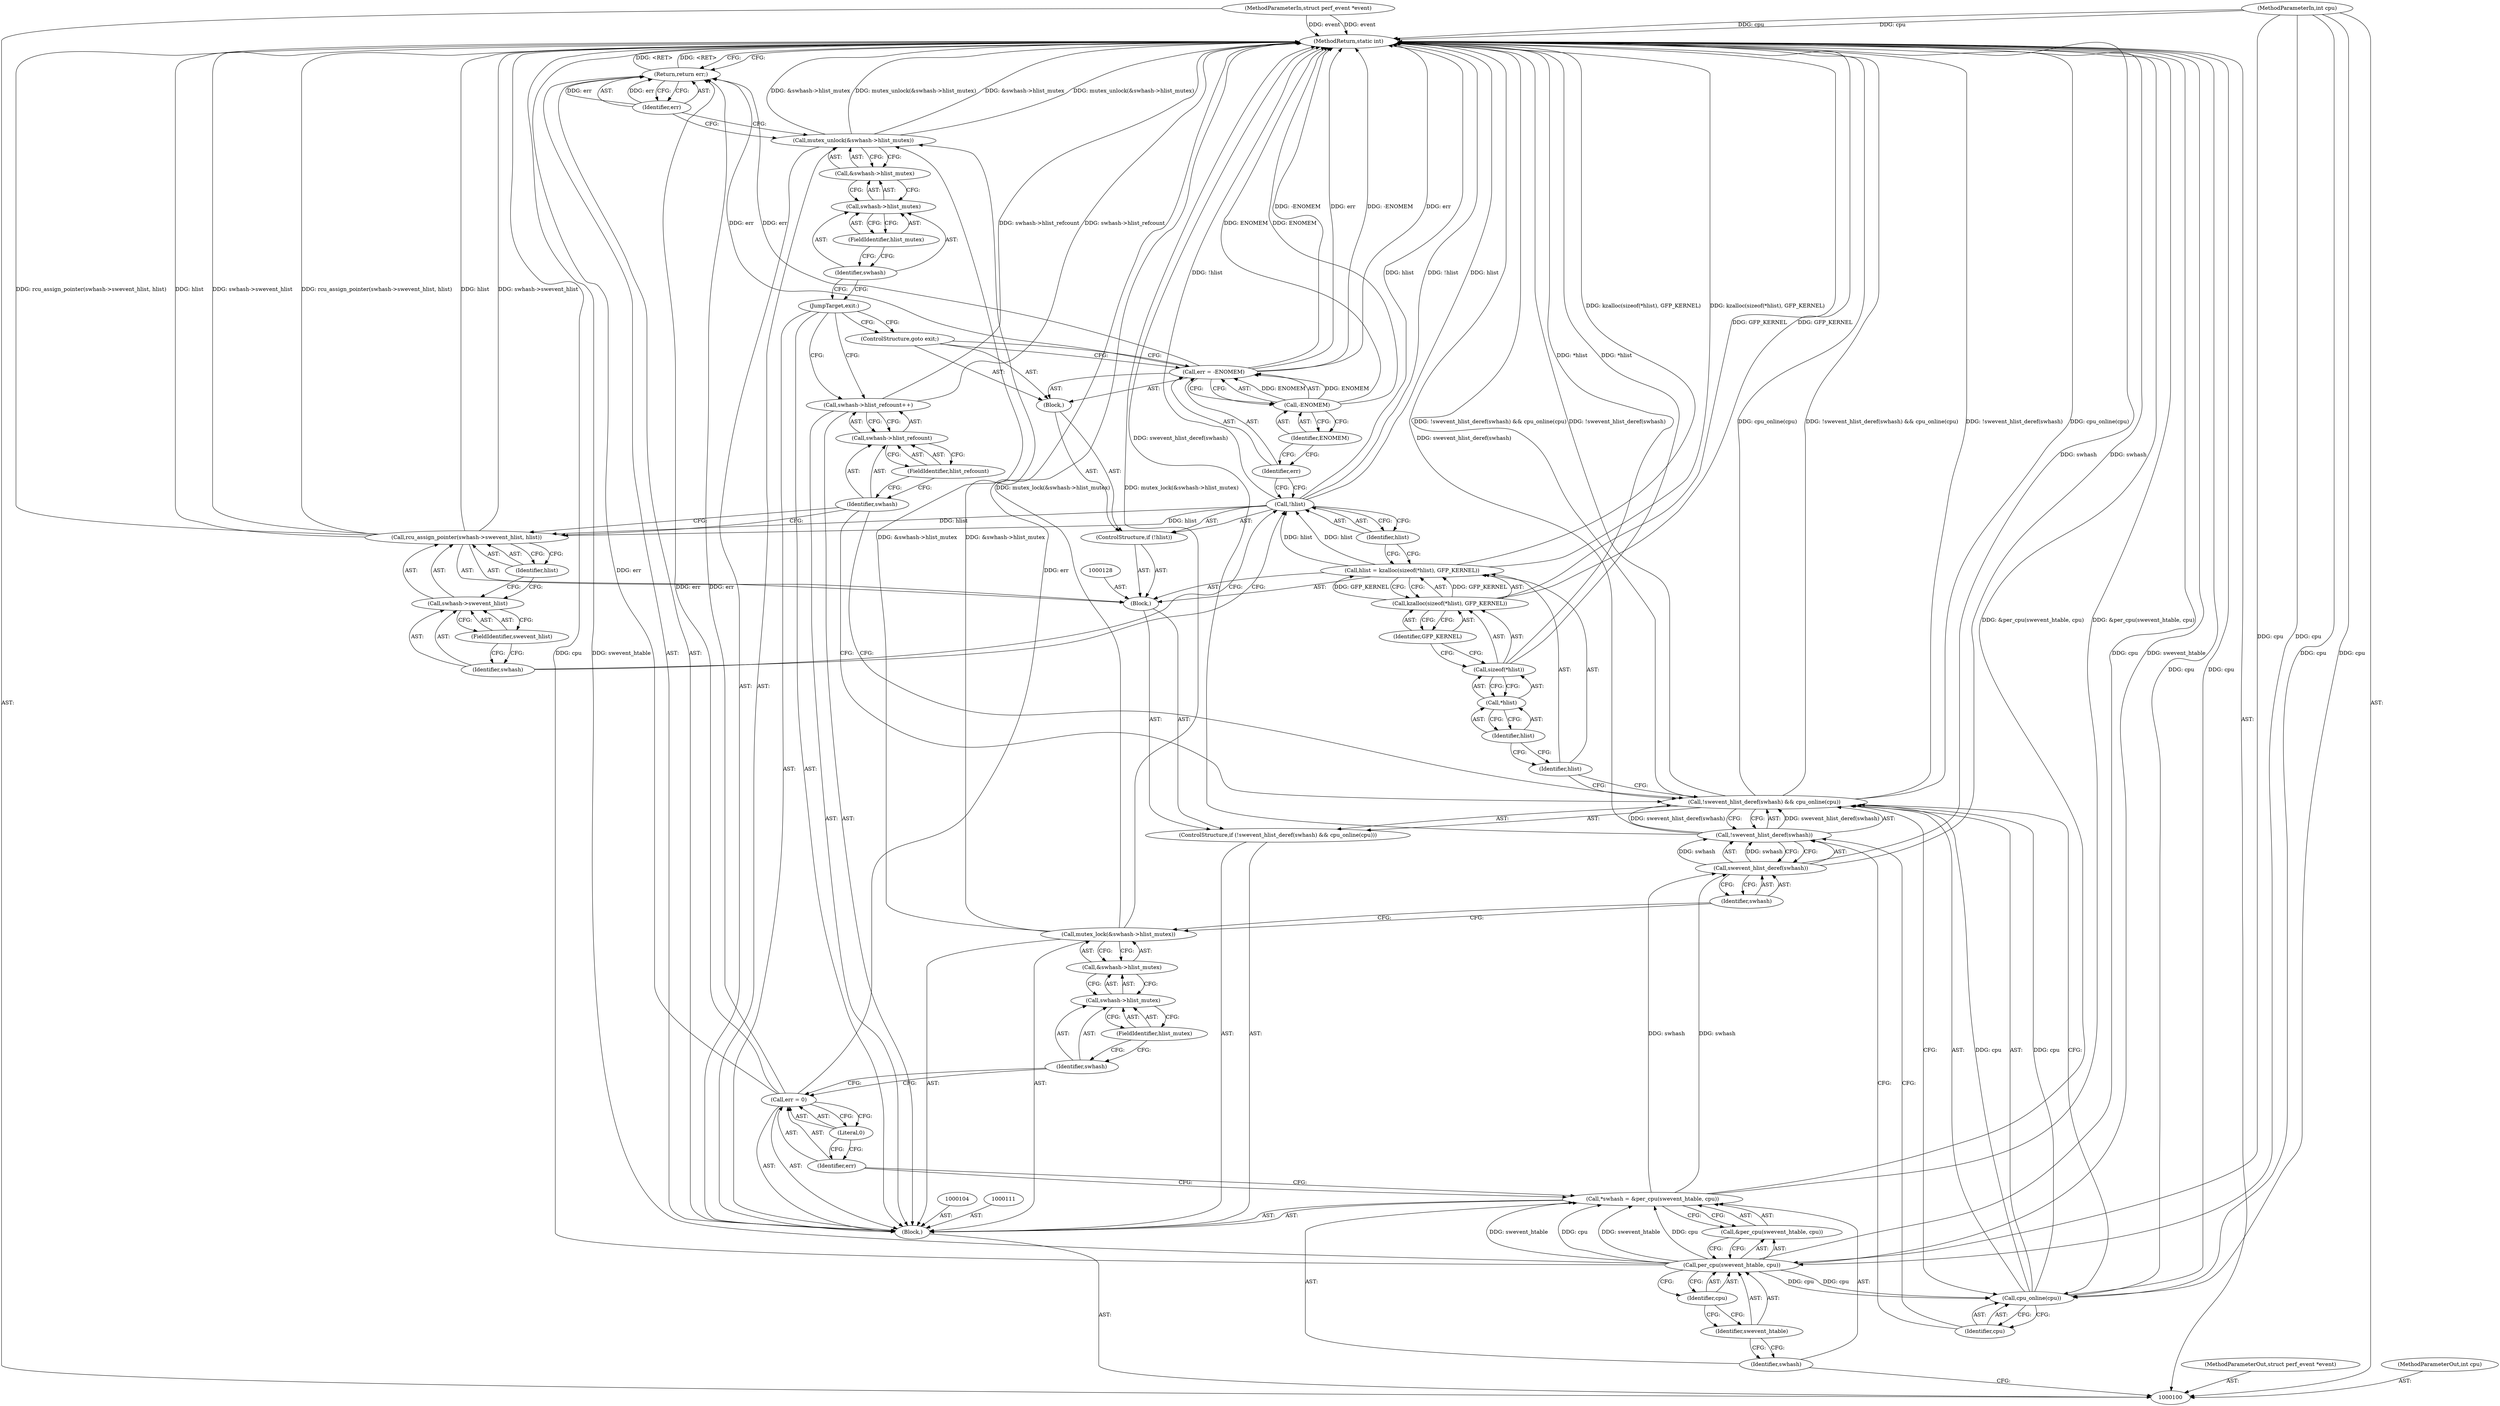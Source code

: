digraph "0_linux_12ca6ad2e3a896256f086497a7c7406a547ee373_2" {
"1000162" [label="(MethodReturn,static int)"];
"1000101" [label="(MethodParameterIn,struct perf_event *event)"];
"1000241" [label="(MethodParameterOut,struct perf_event *event)"];
"1000102" [label="(MethodParameterIn,int cpu)"];
"1000242" [label="(MethodParameterOut,int cpu)"];
"1000131" [label="(Call,kzalloc(sizeof(*hlist), GFP_KERNEL))"];
"1000132" [label="(Call,sizeof(*hlist))"];
"1000129" [label="(Call,hlist = kzalloc(sizeof(*hlist), GFP_KERNEL))"];
"1000130" [label="(Identifier,hlist)"];
"1000133" [label="(Call,*hlist)"];
"1000134" [label="(Identifier,hlist)"];
"1000135" [label="(Identifier,GFP_KERNEL)"];
"1000139" [label="(Block,)"];
"1000136" [label="(ControlStructure,if (!hlist))"];
"1000137" [label="(Call,!hlist)"];
"1000138" [label="(Identifier,hlist)"];
"1000143" [label="(Identifier,ENOMEM)"];
"1000140" [label="(Call,err = -ENOMEM)"];
"1000141" [label="(Identifier,err)"];
"1000142" [label="(Call,-ENOMEM)"];
"1000144" [label="(ControlStructure,goto exit;)"];
"1000145" [label="(Call,rcu_assign_pointer(swhash->swevent_hlist, hlist))"];
"1000146" [label="(Call,swhash->swevent_hlist)"];
"1000147" [label="(Identifier,swhash)"];
"1000148" [label="(FieldIdentifier,swevent_hlist)"];
"1000149" [label="(Identifier,hlist)"];
"1000150" [label="(Call,swhash->hlist_refcount++)"];
"1000151" [label="(Call,swhash->hlist_refcount)"];
"1000152" [label="(Identifier,swhash)"];
"1000153" [label="(FieldIdentifier,hlist_refcount)"];
"1000154" [label="(JumpTarget,exit:)"];
"1000155" [label="(Call,mutex_unlock(&swhash->hlist_mutex))"];
"1000156" [label="(Call,&swhash->hlist_mutex)"];
"1000157" [label="(Call,swhash->hlist_mutex)"];
"1000158" [label="(Identifier,swhash)"];
"1000159" [label="(FieldIdentifier,hlist_mutex)"];
"1000103" [label="(Block,)"];
"1000160" [label="(Return,return err;)"];
"1000161" [label="(Identifier,err)"];
"1000105" [label="(Call,*swhash = &per_cpu(swevent_htable, cpu))"];
"1000106" [label="(Identifier,swhash)"];
"1000107" [label="(Call,&per_cpu(swevent_htable, cpu))"];
"1000108" [label="(Call,per_cpu(swevent_htable, cpu))"];
"1000109" [label="(Identifier,swevent_htable)"];
"1000110" [label="(Identifier,cpu)"];
"1000114" [label="(Literal,0)"];
"1000112" [label="(Call,err = 0)"];
"1000113" [label="(Identifier,err)"];
"1000116" [label="(Call,&swhash->hlist_mutex)"];
"1000117" [label="(Call,swhash->hlist_mutex)"];
"1000118" [label="(Identifier,swhash)"];
"1000115" [label="(Call,mutex_lock(&swhash->hlist_mutex))"];
"1000119" [label="(FieldIdentifier,hlist_mutex)"];
"1000120" [label="(ControlStructure,if (!swevent_hlist_deref(swhash) && cpu_online(cpu)))"];
"1000124" [label="(Identifier,swhash)"];
"1000125" [label="(Call,cpu_online(cpu))"];
"1000126" [label="(Identifier,cpu)"];
"1000121" [label="(Call,!swevent_hlist_deref(swhash) && cpu_online(cpu))"];
"1000122" [label="(Call,!swevent_hlist_deref(swhash))"];
"1000123" [label="(Call,swevent_hlist_deref(swhash))"];
"1000127" [label="(Block,)"];
"1000162" -> "1000100"  [label="AST: "];
"1000162" -> "1000160"  [label="CFG: "];
"1000125" -> "1000162"  [label="DDG: cpu"];
"1000140" -> "1000162"  [label="DDG: -ENOMEM"];
"1000140" -> "1000162"  [label="DDG: err"];
"1000121" -> "1000162"  [label="DDG: cpu_online(cpu)"];
"1000121" -> "1000162"  [label="DDG: !swevent_hlist_deref(swhash) && cpu_online(cpu)"];
"1000121" -> "1000162"  [label="DDG: !swevent_hlist_deref(swhash)"];
"1000145" -> "1000162"  [label="DDG: hlist"];
"1000145" -> "1000162"  [label="DDG: swhash->swevent_hlist"];
"1000145" -> "1000162"  [label="DDG: rcu_assign_pointer(swhash->swevent_hlist, hlist)"];
"1000105" -> "1000162"  [label="DDG: &per_cpu(swevent_htable, cpu)"];
"1000150" -> "1000162"  [label="DDG: swhash->hlist_refcount"];
"1000122" -> "1000162"  [label="DDG: swevent_hlist_deref(swhash)"];
"1000155" -> "1000162"  [label="DDG: mutex_unlock(&swhash->hlist_mutex)"];
"1000155" -> "1000162"  [label="DDG: &swhash->hlist_mutex"];
"1000115" -> "1000162"  [label="DDG: mutex_lock(&swhash->hlist_mutex)"];
"1000132" -> "1000162"  [label="DDG: *hlist"];
"1000102" -> "1000162"  [label="DDG: cpu"];
"1000131" -> "1000162"  [label="DDG: GFP_KERNEL"];
"1000112" -> "1000162"  [label="DDG: err"];
"1000101" -> "1000162"  [label="DDG: event"];
"1000108" -> "1000162"  [label="DDG: cpu"];
"1000108" -> "1000162"  [label="DDG: swevent_htable"];
"1000142" -> "1000162"  [label="DDG: ENOMEM"];
"1000137" -> "1000162"  [label="DDG: hlist"];
"1000137" -> "1000162"  [label="DDG: !hlist"];
"1000129" -> "1000162"  [label="DDG: kzalloc(sizeof(*hlist), GFP_KERNEL)"];
"1000123" -> "1000162"  [label="DDG: swhash"];
"1000160" -> "1000162"  [label="DDG: <RET>"];
"1000101" -> "1000100"  [label="AST: "];
"1000101" -> "1000162"  [label="DDG: event"];
"1000241" -> "1000100"  [label="AST: "];
"1000102" -> "1000100"  [label="AST: "];
"1000102" -> "1000162"  [label="DDG: cpu"];
"1000102" -> "1000108"  [label="DDG: cpu"];
"1000102" -> "1000125"  [label="DDG: cpu"];
"1000242" -> "1000100"  [label="AST: "];
"1000131" -> "1000129"  [label="AST: "];
"1000131" -> "1000135"  [label="CFG: "];
"1000132" -> "1000131"  [label="AST: "];
"1000135" -> "1000131"  [label="AST: "];
"1000129" -> "1000131"  [label="CFG: "];
"1000131" -> "1000162"  [label="DDG: GFP_KERNEL"];
"1000131" -> "1000129"  [label="DDG: GFP_KERNEL"];
"1000132" -> "1000131"  [label="AST: "];
"1000132" -> "1000133"  [label="CFG: "];
"1000133" -> "1000132"  [label="AST: "];
"1000135" -> "1000132"  [label="CFG: "];
"1000132" -> "1000162"  [label="DDG: *hlist"];
"1000129" -> "1000127"  [label="AST: "];
"1000129" -> "1000131"  [label="CFG: "];
"1000130" -> "1000129"  [label="AST: "];
"1000131" -> "1000129"  [label="AST: "];
"1000138" -> "1000129"  [label="CFG: "];
"1000129" -> "1000162"  [label="DDG: kzalloc(sizeof(*hlist), GFP_KERNEL)"];
"1000131" -> "1000129"  [label="DDG: GFP_KERNEL"];
"1000129" -> "1000137"  [label="DDG: hlist"];
"1000130" -> "1000129"  [label="AST: "];
"1000130" -> "1000121"  [label="CFG: "];
"1000134" -> "1000130"  [label="CFG: "];
"1000133" -> "1000132"  [label="AST: "];
"1000133" -> "1000134"  [label="CFG: "];
"1000134" -> "1000133"  [label="AST: "];
"1000132" -> "1000133"  [label="CFG: "];
"1000134" -> "1000133"  [label="AST: "];
"1000134" -> "1000130"  [label="CFG: "];
"1000133" -> "1000134"  [label="CFG: "];
"1000135" -> "1000131"  [label="AST: "];
"1000135" -> "1000132"  [label="CFG: "];
"1000131" -> "1000135"  [label="CFG: "];
"1000139" -> "1000136"  [label="AST: "];
"1000140" -> "1000139"  [label="AST: "];
"1000144" -> "1000139"  [label="AST: "];
"1000136" -> "1000127"  [label="AST: "];
"1000137" -> "1000136"  [label="AST: "];
"1000139" -> "1000136"  [label="AST: "];
"1000137" -> "1000136"  [label="AST: "];
"1000137" -> "1000138"  [label="CFG: "];
"1000138" -> "1000137"  [label="AST: "];
"1000141" -> "1000137"  [label="CFG: "];
"1000147" -> "1000137"  [label="CFG: "];
"1000137" -> "1000162"  [label="DDG: hlist"];
"1000137" -> "1000162"  [label="DDG: !hlist"];
"1000129" -> "1000137"  [label="DDG: hlist"];
"1000137" -> "1000145"  [label="DDG: hlist"];
"1000138" -> "1000137"  [label="AST: "];
"1000138" -> "1000129"  [label="CFG: "];
"1000137" -> "1000138"  [label="CFG: "];
"1000143" -> "1000142"  [label="AST: "];
"1000143" -> "1000141"  [label="CFG: "];
"1000142" -> "1000143"  [label="CFG: "];
"1000140" -> "1000139"  [label="AST: "];
"1000140" -> "1000142"  [label="CFG: "];
"1000141" -> "1000140"  [label="AST: "];
"1000142" -> "1000140"  [label="AST: "];
"1000144" -> "1000140"  [label="CFG: "];
"1000140" -> "1000162"  [label="DDG: -ENOMEM"];
"1000140" -> "1000162"  [label="DDG: err"];
"1000142" -> "1000140"  [label="DDG: ENOMEM"];
"1000140" -> "1000160"  [label="DDG: err"];
"1000141" -> "1000140"  [label="AST: "];
"1000141" -> "1000137"  [label="CFG: "];
"1000143" -> "1000141"  [label="CFG: "];
"1000142" -> "1000140"  [label="AST: "];
"1000142" -> "1000143"  [label="CFG: "];
"1000143" -> "1000142"  [label="AST: "];
"1000140" -> "1000142"  [label="CFG: "];
"1000142" -> "1000162"  [label="DDG: ENOMEM"];
"1000142" -> "1000140"  [label="DDG: ENOMEM"];
"1000144" -> "1000139"  [label="AST: "];
"1000144" -> "1000140"  [label="CFG: "];
"1000154" -> "1000144"  [label="CFG: "];
"1000145" -> "1000127"  [label="AST: "];
"1000145" -> "1000149"  [label="CFG: "];
"1000146" -> "1000145"  [label="AST: "];
"1000149" -> "1000145"  [label="AST: "];
"1000152" -> "1000145"  [label="CFG: "];
"1000145" -> "1000162"  [label="DDG: hlist"];
"1000145" -> "1000162"  [label="DDG: swhash->swevent_hlist"];
"1000145" -> "1000162"  [label="DDG: rcu_assign_pointer(swhash->swevent_hlist, hlist)"];
"1000137" -> "1000145"  [label="DDG: hlist"];
"1000146" -> "1000145"  [label="AST: "];
"1000146" -> "1000148"  [label="CFG: "];
"1000147" -> "1000146"  [label="AST: "];
"1000148" -> "1000146"  [label="AST: "];
"1000149" -> "1000146"  [label="CFG: "];
"1000147" -> "1000146"  [label="AST: "];
"1000147" -> "1000137"  [label="CFG: "];
"1000148" -> "1000147"  [label="CFG: "];
"1000148" -> "1000146"  [label="AST: "];
"1000148" -> "1000147"  [label="CFG: "];
"1000146" -> "1000148"  [label="CFG: "];
"1000149" -> "1000145"  [label="AST: "];
"1000149" -> "1000146"  [label="CFG: "];
"1000145" -> "1000149"  [label="CFG: "];
"1000150" -> "1000103"  [label="AST: "];
"1000150" -> "1000151"  [label="CFG: "];
"1000151" -> "1000150"  [label="AST: "];
"1000154" -> "1000150"  [label="CFG: "];
"1000150" -> "1000162"  [label="DDG: swhash->hlist_refcount"];
"1000151" -> "1000150"  [label="AST: "];
"1000151" -> "1000153"  [label="CFG: "];
"1000152" -> "1000151"  [label="AST: "];
"1000153" -> "1000151"  [label="AST: "];
"1000150" -> "1000151"  [label="CFG: "];
"1000152" -> "1000151"  [label="AST: "];
"1000152" -> "1000145"  [label="CFG: "];
"1000152" -> "1000121"  [label="CFG: "];
"1000153" -> "1000152"  [label="CFG: "];
"1000153" -> "1000151"  [label="AST: "];
"1000153" -> "1000152"  [label="CFG: "];
"1000151" -> "1000153"  [label="CFG: "];
"1000154" -> "1000103"  [label="AST: "];
"1000154" -> "1000150"  [label="CFG: "];
"1000154" -> "1000144"  [label="CFG: "];
"1000158" -> "1000154"  [label="CFG: "];
"1000155" -> "1000103"  [label="AST: "];
"1000155" -> "1000156"  [label="CFG: "];
"1000156" -> "1000155"  [label="AST: "];
"1000161" -> "1000155"  [label="CFG: "];
"1000155" -> "1000162"  [label="DDG: mutex_unlock(&swhash->hlist_mutex)"];
"1000155" -> "1000162"  [label="DDG: &swhash->hlist_mutex"];
"1000115" -> "1000155"  [label="DDG: &swhash->hlist_mutex"];
"1000156" -> "1000155"  [label="AST: "];
"1000156" -> "1000157"  [label="CFG: "];
"1000157" -> "1000156"  [label="AST: "];
"1000155" -> "1000156"  [label="CFG: "];
"1000157" -> "1000156"  [label="AST: "];
"1000157" -> "1000159"  [label="CFG: "];
"1000158" -> "1000157"  [label="AST: "];
"1000159" -> "1000157"  [label="AST: "];
"1000156" -> "1000157"  [label="CFG: "];
"1000158" -> "1000157"  [label="AST: "];
"1000158" -> "1000154"  [label="CFG: "];
"1000159" -> "1000158"  [label="CFG: "];
"1000159" -> "1000157"  [label="AST: "];
"1000159" -> "1000158"  [label="CFG: "];
"1000157" -> "1000159"  [label="CFG: "];
"1000103" -> "1000100"  [label="AST: "];
"1000104" -> "1000103"  [label="AST: "];
"1000105" -> "1000103"  [label="AST: "];
"1000111" -> "1000103"  [label="AST: "];
"1000112" -> "1000103"  [label="AST: "];
"1000115" -> "1000103"  [label="AST: "];
"1000120" -> "1000103"  [label="AST: "];
"1000150" -> "1000103"  [label="AST: "];
"1000154" -> "1000103"  [label="AST: "];
"1000155" -> "1000103"  [label="AST: "];
"1000160" -> "1000103"  [label="AST: "];
"1000160" -> "1000103"  [label="AST: "];
"1000160" -> "1000161"  [label="CFG: "];
"1000161" -> "1000160"  [label="AST: "];
"1000162" -> "1000160"  [label="CFG: "];
"1000160" -> "1000162"  [label="DDG: <RET>"];
"1000161" -> "1000160"  [label="DDG: err"];
"1000140" -> "1000160"  [label="DDG: err"];
"1000112" -> "1000160"  [label="DDG: err"];
"1000161" -> "1000160"  [label="AST: "];
"1000161" -> "1000155"  [label="CFG: "];
"1000160" -> "1000161"  [label="CFG: "];
"1000161" -> "1000160"  [label="DDG: err"];
"1000105" -> "1000103"  [label="AST: "];
"1000105" -> "1000107"  [label="CFG: "];
"1000106" -> "1000105"  [label="AST: "];
"1000107" -> "1000105"  [label="AST: "];
"1000113" -> "1000105"  [label="CFG: "];
"1000105" -> "1000162"  [label="DDG: &per_cpu(swevent_htable, cpu)"];
"1000108" -> "1000105"  [label="DDG: swevent_htable"];
"1000108" -> "1000105"  [label="DDG: cpu"];
"1000105" -> "1000123"  [label="DDG: swhash"];
"1000106" -> "1000105"  [label="AST: "];
"1000106" -> "1000100"  [label="CFG: "];
"1000109" -> "1000106"  [label="CFG: "];
"1000107" -> "1000105"  [label="AST: "];
"1000107" -> "1000108"  [label="CFG: "];
"1000108" -> "1000107"  [label="AST: "];
"1000105" -> "1000107"  [label="CFG: "];
"1000108" -> "1000107"  [label="AST: "];
"1000108" -> "1000110"  [label="CFG: "];
"1000109" -> "1000108"  [label="AST: "];
"1000110" -> "1000108"  [label="AST: "];
"1000107" -> "1000108"  [label="CFG: "];
"1000108" -> "1000162"  [label="DDG: cpu"];
"1000108" -> "1000162"  [label="DDG: swevent_htable"];
"1000108" -> "1000105"  [label="DDG: swevent_htable"];
"1000108" -> "1000105"  [label="DDG: cpu"];
"1000102" -> "1000108"  [label="DDG: cpu"];
"1000108" -> "1000125"  [label="DDG: cpu"];
"1000109" -> "1000108"  [label="AST: "];
"1000109" -> "1000106"  [label="CFG: "];
"1000110" -> "1000109"  [label="CFG: "];
"1000110" -> "1000108"  [label="AST: "];
"1000110" -> "1000109"  [label="CFG: "];
"1000108" -> "1000110"  [label="CFG: "];
"1000114" -> "1000112"  [label="AST: "];
"1000114" -> "1000113"  [label="CFG: "];
"1000112" -> "1000114"  [label="CFG: "];
"1000112" -> "1000103"  [label="AST: "];
"1000112" -> "1000114"  [label="CFG: "];
"1000113" -> "1000112"  [label="AST: "];
"1000114" -> "1000112"  [label="AST: "];
"1000118" -> "1000112"  [label="CFG: "];
"1000112" -> "1000162"  [label="DDG: err"];
"1000112" -> "1000160"  [label="DDG: err"];
"1000113" -> "1000112"  [label="AST: "];
"1000113" -> "1000105"  [label="CFG: "];
"1000114" -> "1000113"  [label="CFG: "];
"1000116" -> "1000115"  [label="AST: "];
"1000116" -> "1000117"  [label="CFG: "];
"1000117" -> "1000116"  [label="AST: "];
"1000115" -> "1000116"  [label="CFG: "];
"1000117" -> "1000116"  [label="AST: "];
"1000117" -> "1000119"  [label="CFG: "];
"1000118" -> "1000117"  [label="AST: "];
"1000119" -> "1000117"  [label="AST: "];
"1000116" -> "1000117"  [label="CFG: "];
"1000118" -> "1000117"  [label="AST: "];
"1000118" -> "1000112"  [label="CFG: "];
"1000119" -> "1000118"  [label="CFG: "];
"1000115" -> "1000103"  [label="AST: "];
"1000115" -> "1000116"  [label="CFG: "];
"1000116" -> "1000115"  [label="AST: "];
"1000124" -> "1000115"  [label="CFG: "];
"1000115" -> "1000162"  [label="DDG: mutex_lock(&swhash->hlist_mutex)"];
"1000115" -> "1000155"  [label="DDG: &swhash->hlist_mutex"];
"1000119" -> "1000117"  [label="AST: "];
"1000119" -> "1000118"  [label="CFG: "];
"1000117" -> "1000119"  [label="CFG: "];
"1000120" -> "1000103"  [label="AST: "];
"1000121" -> "1000120"  [label="AST: "];
"1000127" -> "1000120"  [label="AST: "];
"1000124" -> "1000123"  [label="AST: "];
"1000124" -> "1000115"  [label="CFG: "];
"1000123" -> "1000124"  [label="CFG: "];
"1000125" -> "1000121"  [label="AST: "];
"1000125" -> "1000126"  [label="CFG: "];
"1000126" -> "1000125"  [label="AST: "];
"1000121" -> "1000125"  [label="CFG: "];
"1000125" -> "1000162"  [label="DDG: cpu"];
"1000125" -> "1000121"  [label="DDG: cpu"];
"1000108" -> "1000125"  [label="DDG: cpu"];
"1000102" -> "1000125"  [label="DDG: cpu"];
"1000126" -> "1000125"  [label="AST: "];
"1000126" -> "1000122"  [label="CFG: "];
"1000125" -> "1000126"  [label="CFG: "];
"1000121" -> "1000120"  [label="AST: "];
"1000121" -> "1000122"  [label="CFG: "];
"1000121" -> "1000125"  [label="CFG: "];
"1000122" -> "1000121"  [label="AST: "];
"1000125" -> "1000121"  [label="AST: "];
"1000130" -> "1000121"  [label="CFG: "];
"1000152" -> "1000121"  [label="CFG: "];
"1000121" -> "1000162"  [label="DDG: cpu_online(cpu)"];
"1000121" -> "1000162"  [label="DDG: !swevent_hlist_deref(swhash) && cpu_online(cpu)"];
"1000121" -> "1000162"  [label="DDG: !swevent_hlist_deref(swhash)"];
"1000122" -> "1000121"  [label="DDG: swevent_hlist_deref(swhash)"];
"1000125" -> "1000121"  [label="DDG: cpu"];
"1000122" -> "1000121"  [label="AST: "];
"1000122" -> "1000123"  [label="CFG: "];
"1000123" -> "1000122"  [label="AST: "];
"1000126" -> "1000122"  [label="CFG: "];
"1000121" -> "1000122"  [label="CFG: "];
"1000122" -> "1000162"  [label="DDG: swevent_hlist_deref(swhash)"];
"1000122" -> "1000121"  [label="DDG: swevent_hlist_deref(swhash)"];
"1000123" -> "1000122"  [label="DDG: swhash"];
"1000123" -> "1000122"  [label="AST: "];
"1000123" -> "1000124"  [label="CFG: "];
"1000124" -> "1000123"  [label="AST: "];
"1000122" -> "1000123"  [label="CFG: "];
"1000123" -> "1000162"  [label="DDG: swhash"];
"1000123" -> "1000122"  [label="DDG: swhash"];
"1000105" -> "1000123"  [label="DDG: swhash"];
"1000127" -> "1000120"  [label="AST: "];
"1000128" -> "1000127"  [label="AST: "];
"1000129" -> "1000127"  [label="AST: "];
"1000136" -> "1000127"  [label="AST: "];
"1000145" -> "1000127"  [label="AST: "];
}
